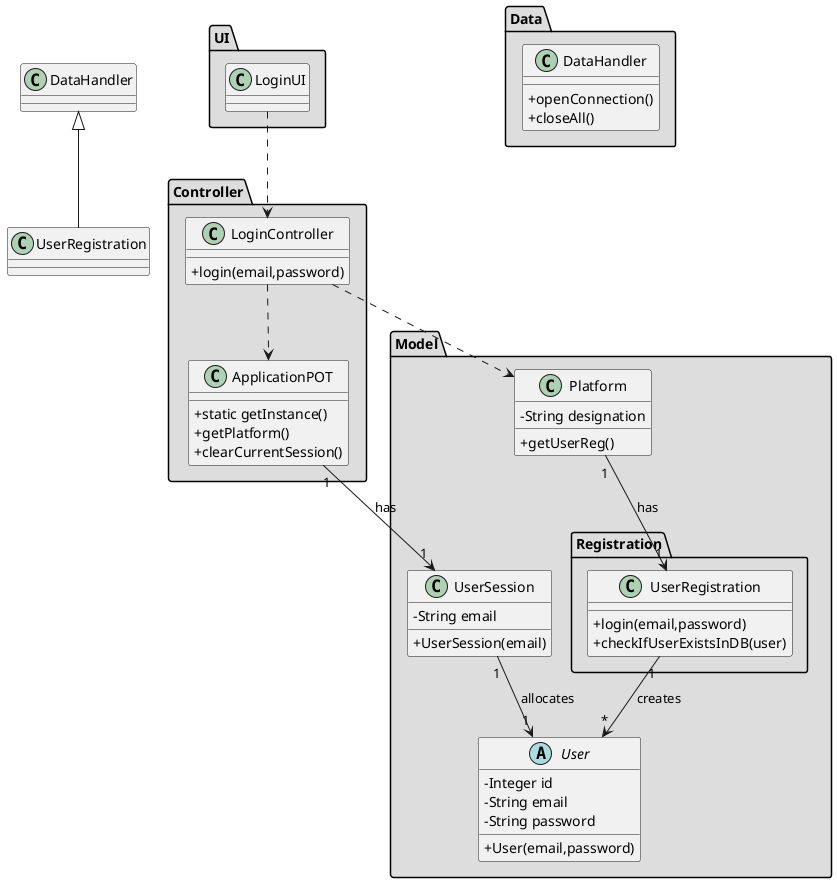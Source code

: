 @startuml
skinparam classAttributeIconSize 0


package "Controller" #DDDDDD {
class ApplicationPOT
{
  +static getInstance()
  +getPlatform()
  +clearCurrentSession()
}
}


package "UI" #DDDDDD {
class LoginUI{

}
}


package "Controller" #DDDDDD {
class LoginController{
+login(email,password)
}
}


package "Model" #DDDDDD {
class Platform {
  -String designation
  +getUserReg()
}
package "Registration" #DDDDDD {
 class UserRegistration{
 +login(email,password)
 +checkIfUserExistsInDB(user)
 }
 }
}




package "Model" #DDDDDD {
abstract class User{
-Integer id
-String email
-String password
+User(email,password)
}

class UserSession{
-String email
+UserSession(email)
}





}


package "Data" #DDDDDD {
class DataHandler{
+openConnection()
+closeAll()
}

}


LoginUI ..> LoginController
LoginController ..> Platform
LoginController ..> ApplicationPOT
Platform "1" --> "1" UserRegistration : has
UserRegistration "1" --> "*" User : creates
class UserRegistration extends DataHandler
ApplicationPOT "1" --> "1" UserSession : has
UserSession "1" --> "1" User : allocates


@enduml